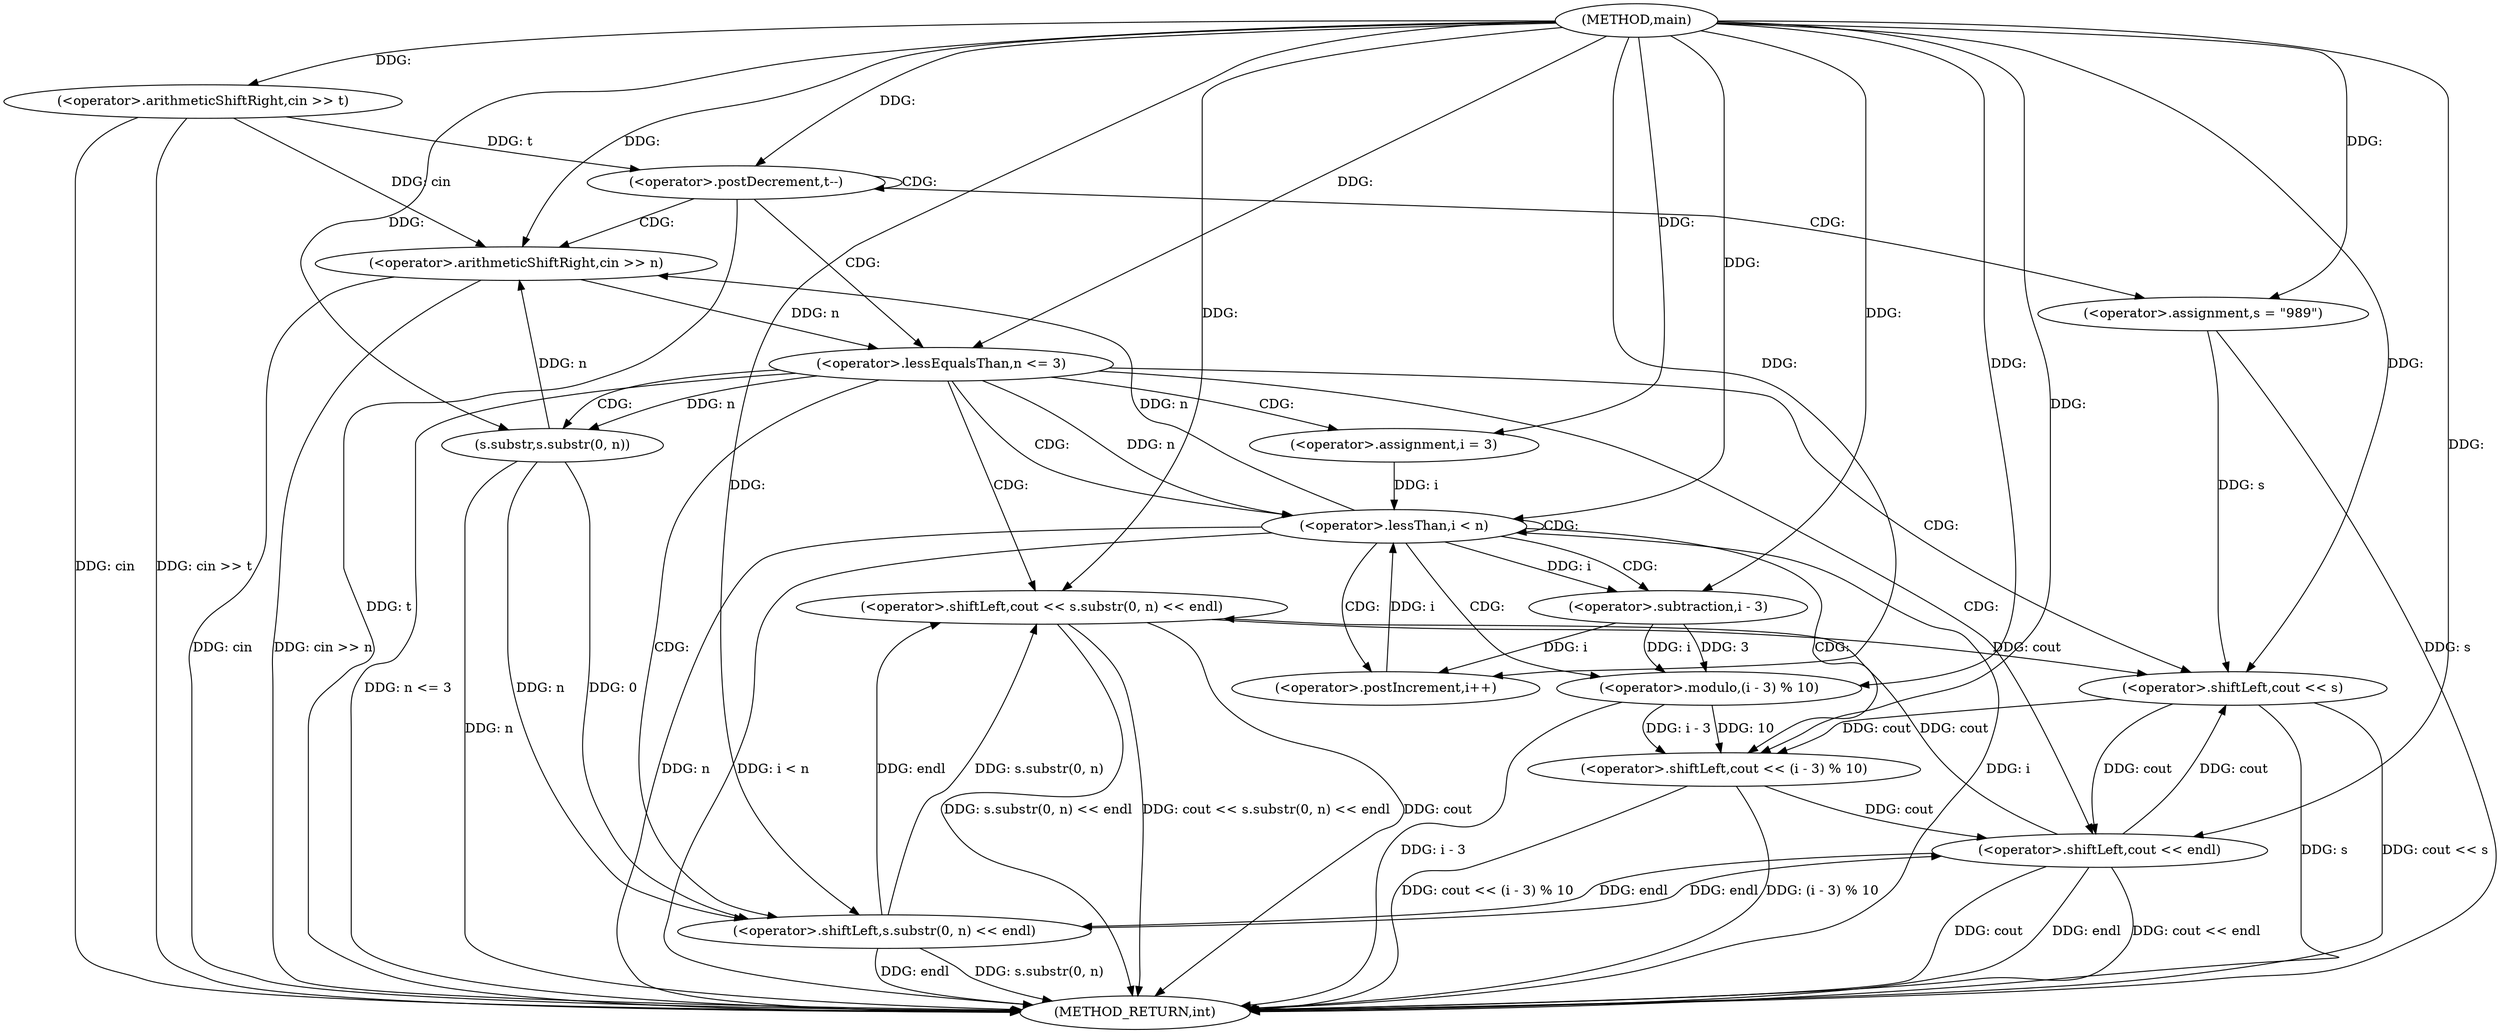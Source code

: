 digraph "main" {  
"1000102" [label = "(METHOD,main)" ]
"1000159" [label = "(METHOD_RETURN,int)" ]
"1000107" [label = "(<operator>.arithmeticShiftRight,cin >> t)" ]
"1000111" [label = "(<operator>.postDecrement,t--)" ]
"1000114" [label = "(<operator>.arithmeticShiftRight,cin >> n)" ]
"1000118" [label = "(<operator>.assignment,s = \"989\")" ]
"1000122" [label = "(<operator>.lessEqualsThan,n <= 3)" ]
"1000126" [label = "(<operator>.shiftLeft,cout << s.substr(0, n) << endl)" ]
"1000135" [label = "(<operator>.shiftLeft,cout << s)" ]
"1000156" [label = "(<operator>.shiftLeft,cout << endl)" ]
"1000128" [label = "(<operator>.shiftLeft,s.substr(0, n) << endl)" ]
"1000140" [label = "(<operator>.assignment,i = 3)" ]
"1000143" [label = "(<operator>.lessThan,i < n)" ]
"1000146" [label = "(<operator>.postIncrement,i++)" ]
"1000129" [label = "(s.substr,s.substr(0, n))" ]
"1000149" [label = "(<operator>.shiftLeft,cout << (i - 3) % 10)" ]
"1000151" [label = "(<operator>.modulo,(i - 3) % 10)" ]
"1000152" [label = "(<operator>.subtraction,i - 3)" ]
  "1000107" -> "1000159"  [ label = "DDG: cin"] 
  "1000107" -> "1000159"  [ label = "DDG: cin >> t"] 
  "1000111" -> "1000159"  [ label = "DDG: t"] 
  "1000114" -> "1000159"  [ label = "DDG: cin"] 
  "1000114" -> "1000159"  [ label = "DDG: cin >> n"] 
  "1000118" -> "1000159"  [ label = "DDG: s"] 
  "1000122" -> "1000159"  [ label = "DDG: n <= 3"] 
  "1000135" -> "1000159"  [ label = "DDG: s"] 
  "1000135" -> "1000159"  [ label = "DDG: cout << s"] 
  "1000143" -> "1000159"  [ label = "DDG: i"] 
  "1000143" -> "1000159"  [ label = "DDG: n"] 
  "1000143" -> "1000159"  [ label = "DDG: i < n"] 
  "1000156" -> "1000159"  [ label = "DDG: cout"] 
  "1000156" -> "1000159"  [ label = "DDG: endl"] 
  "1000156" -> "1000159"  [ label = "DDG: cout << endl"] 
  "1000151" -> "1000159"  [ label = "DDG: i - 3"] 
  "1000149" -> "1000159"  [ label = "DDG: (i - 3) % 10"] 
  "1000149" -> "1000159"  [ label = "DDG: cout << (i - 3) % 10"] 
  "1000126" -> "1000159"  [ label = "DDG: cout"] 
  "1000129" -> "1000159"  [ label = "DDG: n"] 
  "1000128" -> "1000159"  [ label = "DDG: s.substr(0, n)"] 
  "1000128" -> "1000159"  [ label = "DDG: endl"] 
  "1000126" -> "1000159"  [ label = "DDG: s.substr(0, n) << endl"] 
  "1000126" -> "1000159"  [ label = "DDG: cout << s.substr(0, n) << endl"] 
  "1000102" -> "1000107"  [ label = "DDG: "] 
  "1000107" -> "1000111"  [ label = "DDG: t"] 
  "1000102" -> "1000111"  [ label = "DDG: "] 
  "1000102" -> "1000118"  [ label = "DDG: "] 
  "1000107" -> "1000114"  [ label = "DDG: cin"] 
  "1000102" -> "1000114"  [ label = "DDG: "] 
  "1000143" -> "1000114"  [ label = "DDG: n"] 
  "1000129" -> "1000114"  [ label = "DDG: n"] 
  "1000114" -> "1000122"  [ label = "DDG: n"] 
  "1000102" -> "1000122"  [ label = "DDG: "] 
  "1000156" -> "1000126"  [ label = "DDG: cout"] 
  "1000102" -> "1000126"  [ label = "DDG: "] 
  "1000128" -> "1000126"  [ label = "DDG: endl"] 
  "1000128" -> "1000126"  [ label = "DDG: s.substr(0, n)"] 
  "1000129" -> "1000128"  [ label = "DDG: 0"] 
  "1000129" -> "1000128"  [ label = "DDG: n"] 
  "1000156" -> "1000128"  [ label = "DDG: endl"] 
  "1000102" -> "1000128"  [ label = "DDG: "] 
  "1000156" -> "1000135"  [ label = "DDG: cout"] 
  "1000126" -> "1000135"  [ label = "DDG: cout"] 
  "1000102" -> "1000135"  [ label = "DDG: "] 
  "1000118" -> "1000135"  [ label = "DDG: s"] 
  "1000102" -> "1000140"  [ label = "DDG: "] 
  "1000135" -> "1000156"  [ label = "DDG: cout"] 
  "1000149" -> "1000156"  [ label = "DDG: cout"] 
  "1000102" -> "1000156"  [ label = "DDG: "] 
  "1000128" -> "1000156"  [ label = "DDG: endl"] 
  "1000102" -> "1000129"  [ label = "DDG: "] 
  "1000122" -> "1000129"  [ label = "DDG: n"] 
  "1000140" -> "1000143"  [ label = "DDG: i"] 
  "1000146" -> "1000143"  [ label = "DDG: i"] 
  "1000102" -> "1000143"  [ label = "DDG: "] 
  "1000122" -> "1000143"  [ label = "DDG: n"] 
  "1000152" -> "1000146"  [ label = "DDG: i"] 
  "1000102" -> "1000146"  [ label = "DDG: "] 
  "1000135" -> "1000149"  [ label = "DDG: cout"] 
  "1000102" -> "1000149"  [ label = "DDG: "] 
  "1000151" -> "1000149"  [ label = "DDG: 10"] 
  "1000151" -> "1000149"  [ label = "DDG: i - 3"] 
  "1000152" -> "1000151"  [ label = "DDG: 3"] 
  "1000152" -> "1000151"  [ label = "DDG: i"] 
  "1000102" -> "1000151"  [ label = "DDG: "] 
  "1000143" -> "1000152"  [ label = "DDG: i"] 
  "1000102" -> "1000152"  [ label = "DDG: "] 
  "1000111" -> "1000111"  [ label = "CDG: "] 
  "1000111" -> "1000114"  [ label = "CDG: "] 
  "1000111" -> "1000118"  [ label = "CDG: "] 
  "1000111" -> "1000122"  [ label = "CDG: "] 
  "1000122" -> "1000143"  [ label = "CDG: "] 
  "1000122" -> "1000126"  [ label = "CDG: "] 
  "1000122" -> "1000128"  [ label = "CDG: "] 
  "1000122" -> "1000156"  [ label = "CDG: "] 
  "1000122" -> "1000129"  [ label = "CDG: "] 
  "1000122" -> "1000135"  [ label = "CDG: "] 
  "1000122" -> "1000140"  [ label = "CDG: "] 
  "1000143" -> "1000143"  [ label = "CDG: "] 
  "1000143" -> "1000151"  [ label = "CDG: "] 
  "1000143" -> "1000152"  [ label = "CDG: "] 
  "1000143" -> "1000146"  [ label = "CDG: "] 
  "1000143" -> "1000149"  [ label = "CDG: "] 
}
